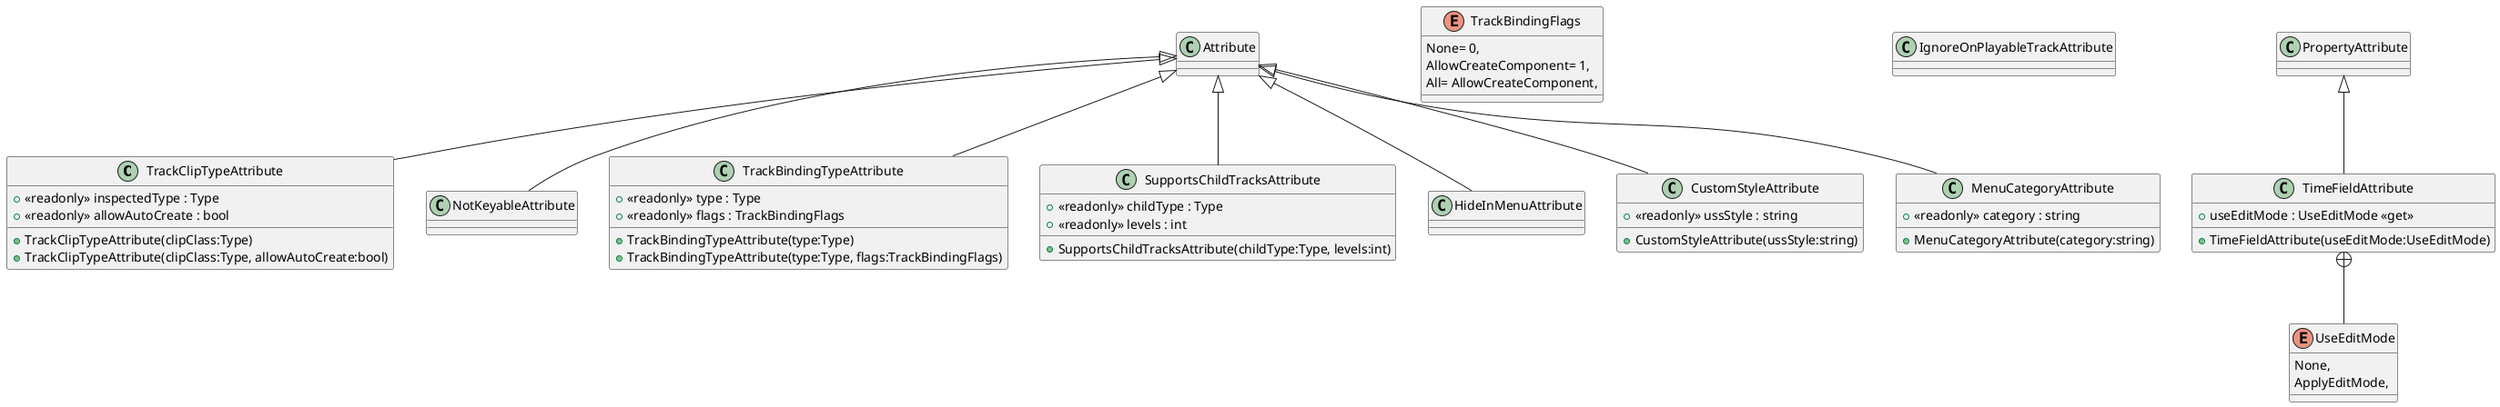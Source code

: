 @startuml
class TrackClipTypeAttribute {
    + <<readonly>> inspectedType : Type
    + <<readonly>> allowAutoCreate : bool
    + TrackClipTypeAttribute(clipClass:Type)
    + TrackClipTypeAttribute(clipClass:Type, allowAutoCreate:bool)
}
class NotKeyableAttribute {
}
enum TrackBindingFlags {
    None= 0,
    AllowCreateComponent= 1,
    All= AllowCreateComponent,
}
class TrackBindingTypeAttribute {
    + <<readonly>> type : Type
    + <<readonly>> flags : TrackBindingFlags
    + TrackBindingTypeAttribute(type:Type)
    + TrackBindingTypeAttribute(type:Type, flags:TrackBindingFlags)
}
class SupportsChildTracksAttribute {
    + <<readonly>> childType : Type
    + <<readonly>> levels : int
    + SupportsChildTracksAttribute(childType:Type, levels:int)
}
class IgnoreOnPlayableTrackAttribute {
}
class TimeFieldAttribute {
    + useEditMode : UseEditMode <<get>>
    + TimeFieldAttribute(useEditMode:UseEditMode)
}
class HideInMenuAttribute {
}
class CustomStyleAttribute {
    + <<readonly>> ussStyle : string
    + CustomStyleAttribute(ussStyle:string)
}
class MenuCategoryAttribute {
    + <<readonly>> category : string
    + MenuCategoryAttribute(category:string)
}
enum UseEditMode {
    None,
    ApplyEditMode,
}
Attribute <|-- TrackClipTypeAttribute
Attribute <|-- NotKeyableAttribute
Attribute <|-- TrackBindingTypeAttribute
Attribute <|-- SupportsChildTracksAttribute
PropertyAttribute <|-- TimeFieldAttribute
Attribute <|-- HideInMenuAttribute
Attribute <|-- CustomStyleAttribute
Attribute <|-- MenuCategoryAttribute
TimeFieldAttribute +-- UseEditMode
@enduml
